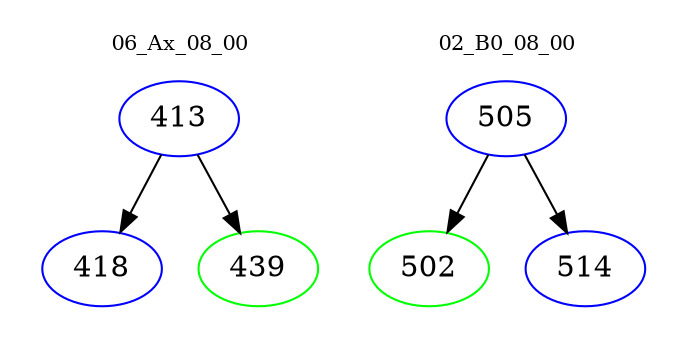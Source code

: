digraph{
subgraph cluster_0 {
color = white
label = "06_Ax_08_00";
fontsize=10;
T0_413 [label="413", color="blue"]
T0_413 -> T0_418 [color="black"]
T0_418 [label="418", color="blue"]
T0_413 -> T0_439 [color="black"]
T0_439 [label="439", color="green"]
}
subgraph cluster_1 {
color = white
label = "02_B0_08_00";
fontsize=10;
T1_505 [label="505", color="blue"]
T1_505 -> T1_502 [color="black"]
T1_502 [label="502", color="green"]
T1_505 -> T1_514 [color="black"]
T1_514 [label="514", color="blue"]
}
}
